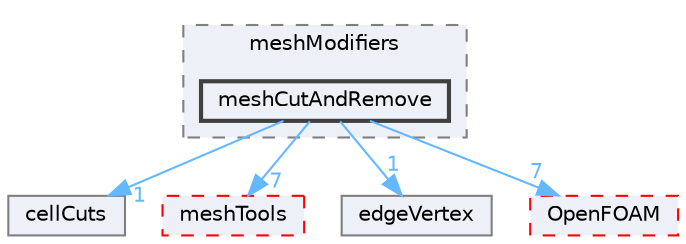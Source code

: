 digraph "src/dynamicMesh/meshCut/meshModifiers/meshCutAndRemove"
{
 // LATEX_PDF_SIZE
  bgcolor="transparent";
  edge [fontname=Helvetica,fontsize=10,labelfontname=Helvetica,labelfontsize=10];
  node [fontname=Helvetica,fontsize=10,shape=box,height=0.2,width=0.4];
  compound=true
  subgraph clusterdir_28c6b72d780d2d853657566258f1fb88 {
    graph [ bgcolor="#edf0f7", pencolor="grey50", label="meshModifiers", fontname=Helvetica,fontsize=10 style="filled,dashed", URL="dir_28c6b72d780d2d853657566258f1fb88.html",tooltip=""]
  dir_36f8647c5ccd1aa67f6b6a6c3df21087 [label="meshCutAndRemove", fillcolor="#edf0f7", color="grey25", style="filled,bold", URL="dir_36f8647c5ccd1aa67f6b6a6c3df21087.html",tooltip=""];
  }
  dir_2184631b10728395c280b9d834649092 [label="cellCuts", fillcolor="#edf0f7", color="grey50", style="filled", URL="dir_2184631b10728395c280b9d834649092.html",tooltip=""];
  dir_ae30ad0bef50cf391b24c614251bb9fd [label="meshTools", fillcolor="#edf0f7", color="red", style="filled,dashed", URL="dir_ae30ad0bef50cf391b24c614251bb9fd.html",tooltip=""];
  dir_bf6b8f75389c5096510d5e68423b9ccd [label="edgeVertex", fillcolor="#edf0f7", color="grey50", style="filled", URL="dir_bf6b8f75389c5096510d5e68423b9ccd.html",tooltip=""];
  dir_c5473ff19b20e6ec4dfe5c310b3778a8 [label="OpenFOAM", fillcolor="#edf0f7", color="red", style="filled,dashed", URL="dir_c5473ff19b20e6ec4dfe5c310b3778a8.html",tooltip=""];
  dir_36f8647c5ccd1aa67f6b6a6c3df21087->dir_2184631b10728395c280b9d834649092 [headlabel="1", labeldistance=1.5 headhref="dir_002362_000417.html" href="dir_002362_000417.html" color="steelblue1" fontcolor="steelblue1"];
  dir_36f8647c5ccd1aa67f6b6a6c3df21087->dir_ae30ad0bef50cf391b24c614251bb9fd [headlabel="7", labeldistance=1.5 headhref="dir_002362_002382.html" href="dir_002362_002382.html" color="steelblue1" fontcolor="steelblue1"];
  dir_36f8647c5ccd1aa67f6b6a6c3df21087->dir_bf6b8f75389c5096510d5e68423b9ccd [headlabel="1", labeldistance=1.5 headhref="dir_002362_001116.html" href="dir_002362_001116.html" color="steelblue1" fontcolor="steelblue1"];
  dir_36f8647c5ccd1aa67f6b6a6c3df21087->dir_c5473ff19b20e6ec4dfe5c310b3778a8 [headlabel="7", labeldistance=1.5 headhref="dir_002362_002695.html" href="dir_002362_002695.html" color="steelblue1" fontcolor="steelblue1"];
}
